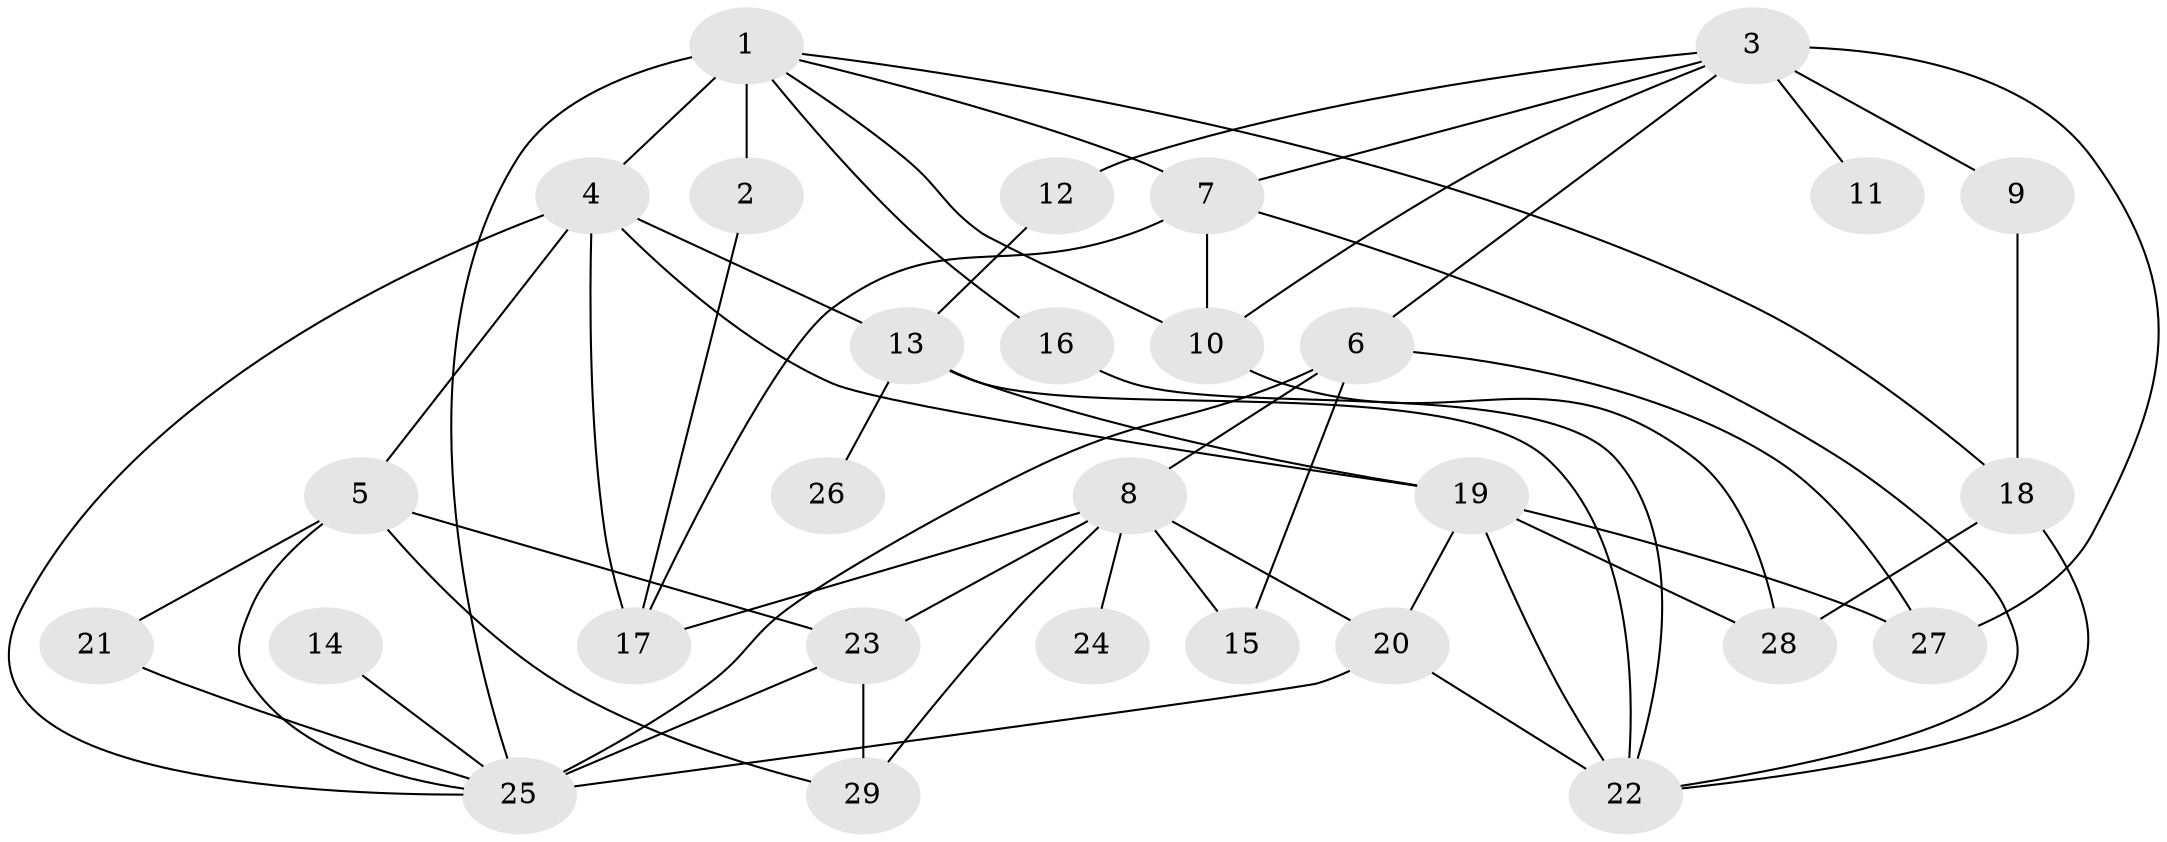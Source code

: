 // original degree distribution, {3: 0.20270270270270271, 5: 0.10810810810810811, 4: 0.13513513513513514, 10: 0.013513513513513514, 6: 0.04054054054054054, 2: 0.2972972972972973, 1: 0.1891891891891892, 7: 0.013513513513513514}
// Generated by graph-tools (version 1.1) at 2025/36/03/04/25 23:36:09]
// undirected, 29 vertices, 56 edges
graph export_dot {
  node [color=gray90,style=filled];
  1;
  2;
  3;
  4;
  5;
  6;
  7;
  8;
  9;
  10;
  11;
  12;
  13;
  14;
  15;
  16;
  17;
  18;
  19;
  20;
  21;
  22;
  23;
  24;
  25;
  26;
  27;
  28;
  29;
  1 -- 2 [weight=2.0];
  1 -- 4 [weight=2.0];
  1 -- 7 [weight=1.0];
  1 -- 10 [weight=1.0];
  1 -- 16 [weight=1.0];
  1 -- 18 [weight=1.0];
  1 -- 25 [weight=1.0];
  2 -- 17 [weight=1.0];
  3 -- 6 [weight=1.0];
  3 -- 7 [weight=1.0];
  3 -- 9 [weight=1.0];
  3 -- 10 [weight=1.0];
  3 -- 11 [weight=1.0];
  3 -- 12 [weight=1.0];
  3 -- 27 [weight=1.0];
  4 -- 5 [weight=1.0];
  4 -- 13 [weight=1.0];
  4 -- 17 [weight=1.0];
  4 -- 19 [weight=1.0];
  4 -- 25 [weight=2.0];
  5 -- 21 [weight=1.0];
  5 -- 23 [weight=1.0];
  5 -- 25 [weight=1.0];
  5 -- 29 [weight=1.0];
  6 -- 8 [weight=1.0];
  6 -- 15 [weight=1.0];
  6 -- 25 [weight=3.0];
  6 -- 27 [weight=1.0];
  7 -- 10 [weight=1.0];
  7 -- 17 [weight=1.0];
  7 -- 22 [weight=1.0];
  8 -- 15 [weight=1.0];
  8 -- 17 [weight=1.0];
  8 -- 20 [weight=2.0];
  8 -- 23 [weight=1.0];
  8 -- 24 [weight=1.0];
  8 -- 29 [weight=1.0];
  9 -- 18 [weight=1.0];
  10 -- 28 [weight=1.0];
  12 -- 13 [weight=1.0];
  13 -- 19 [weight=1.0];
  13 -- 22 [weight=1.0];
  13 -- 26 [weight=1.0];
  14 -- 25 [weight=1.0];
  16 -- 22 [weight=1.0];
  18 -- 22 [weight=1.0];
  18 -- 28 [weight=1.0];
  19 -- 20 [weight=1.0];
  19 -- 22 [weight=1.0];
  19 -- 27 [weight=1.0];
  19 -- 28 [weight=2.0];
  20 -- 22 [weight=1.0];
  20 -- 25 [weight=1.0];
  21 -- 25 [weight=1.0];
  23 -- 25 [weight=1.0];
  23 -- 29 [weight=1.0];
}
